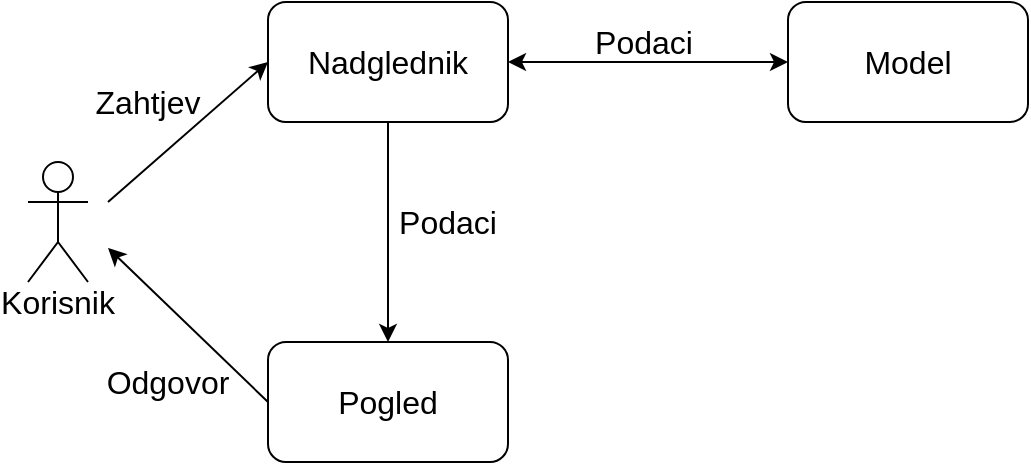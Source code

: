 <mxfile version="12.2.4" type="device" pages="1"><diagram id="3wwMyQz2KDV41PGGCFd6" name="Page-1"><mxGraphModel dx="1038" dy="575" grid="1" gridSize="10" guides="1" tooltips="1" connect="1" arrows="1" fold="1" page="1" pageScale="1" pageWidth="850" pageHeight="1100" math="0" shadow="0"><root><mxCell id="0"/><mxCell id="1" parent="0"/><mxCell id="ZO8oTOE791jbel5KBZ_g-4" style="edgeStyle=orthogonalEdgeStyle;rounded=0;orthogonalLoop=1;jettySize=auto;html=1;entryX=0;entryY=0.5;entryDx=0;entryDy=0;fontSize=16;startArrow=classic;startFill=1;" edge="1" parent="1" source="ZO8oTOE791jbel5KBZ_g-1" target="ZO8oTOE791jbel5KBZ_g-3"><mxGeometry relative="1" as="geometry"/></mxCell><mxCell id="ZO8oTOE791jbel5KBZ_g-5" style="edgeStyle=orthogonalEdgeStyle;rounded=0;orthogonalLoop=1;jettySize=auto;html=1;entryX=0.5;entryY=0;entryDx=0;entryDy=0;startArrow=none;startFill=0;fontSize=16;" edge="1" parent="1" source="ZO8oTOE791jbel5KBZ_g-1" target="ZO8oTOE791jbel5KBZ_g-2"><mxGeometry relative="1" as="geometry"/></mxCell><mxCell id="ZO8oTOE791jbel5KBZ_g-1" value="Nadglednik" style="rounded=1;whiteSpace=wrap;html=1;fontSize=16;" vertex="1" parent="1"><mxGeometry x="250" y="110" width="120" height="60" as="geometry"/></mxCell><mxCell id="ZO8oTOE791jbel5KBZ_g-2" value="Pogled" style="rounded=1;whiteSpace=wrap;html=1;fontSize=16;" vertex="1" parent="1"><mxGeometry x="250" y="280" width="120" height="60" as="geometry"/></mxCell><mxCell id="ZO8oTOE791jbel5KBZ_g-3" value="&lt;div style=&quot;font-size: 16px;&quot;&gt;Model&lt;/div&gt;" style="rounded=1;whiteSpace=wrap;html=1;fontSize=16;" vertex="1" parent="1"><mxGeometry x="510" y="110" width="120" height="60" as="geometry"/></mxCell><mxCell id="ZO8oTOE791jbel5KBZ_g-6" value="" style="shape=umlActor;verticalLabelPosition=bottom;labelBackgroundColor=#ffffff;verticalAlign=top;html=1;outlineConnect=0;fontSize=16;" vertex="1" parent="1"><mxGeometry x="130" y="190" width="30" height="60" as="geometry"/></mxCell><mxCell id="ZO8oTOE791jbel5KBZ_g-8" value="" style="endArrow=classic;html=1;fontSize=16;exitX=0;exitY=0.5;exitDx=0;exitDy=0;" edge="1" parent="1" source="ZO8oTOE791jbel5KBZ_g-2"><mxGeometry width="50" height="50" relative="1" as="geometry"><mxPoint x="160" y="170" as="sourcePoint"/><mxPoint x="170" y="233" as="targetPoint"/></mxGeometry></mxCell><mxCell id="ZO8oTOE791jbel5KBZ_g-11" value="" style="endArrow=classic;html=1;fontSize=16;entryX=0;entryY=0.5;entryDx=0;entryDy=0;" edge="1" parent="1" target="ZO8oTOE791jbel5KBZ_g-1"><mxGeometry width="50" height="50" relative="1" as="geometry"><mxPoint x="170" y="210" as="sourcePoint"/><mxPoint x="230" y="150" as="targetPoint"/></mxGeometry></mxCell><mxCell id="ZO8oTOE791jbel5KBZ_g-12" value="&lt;div&gt;Zahtjev&lt;/div&gt;" style="text;html=1;strokeColor=none;fillColor=none;align=center;verticalAlign=middle;whiteSpace=wrap;rounded=0;fontSize=16;" vertex="1" parent="1"><mxGeometry x="170" y="150" width="40" height="20" as="geometry"/></mxCell><mxCell id="ZO8oTOE791jbel5KBZ_g-14" value="Odgovor" style="text;html=1;strokeColor=none;fillColor=none;align=center;verticalAlign=middle;whiteSpace=wrap;rounded=0;fontSize=16;" vertex="1" parent="1"><mxGeometry x="180" y="290" width="40" height="20" as="geometry"/></mxCell><mxCell id="ZO8oTOE791jbel5KBZ_g-15" value="Podaci" style="text;html=1;strokeColor=none;fillColor=none;align=center;verticalAlign=middle;whiteSpace=wrap;rounded=0;fontSize=16;" vertex="1" parent="1"><mxGeometry x="320" y="210" width="40" height="20" as="geometry"/></mxCell><mxCell id="ZO8oTOE791jbel5KBZ_g-16" value="Podaci" style="text;html=1;strokeColor=none;fillColor=none;align=center;verticalAlign=middle;whiteSpace=wrap;rounded=0;fontSize=16;" vertex="1" parent="1"><mxGeometry x="418" y="120" width="40" height="20" as="geometry"/></mxCell><mxCell id="ZO8oTOE791jbel5KBZ_g-17" value="&lt;div&gt;Korisnik&lt;/div&gt;" style="text;html=1;strokeColor=none;fillColor=none;align=center;verticalAlign=middle;whiteSpace=wrap;rounded=0;fontSize=16;" vertex="1" parent="1"><mxGeometry x="125" y="250" width="40" height="20" as="geometry"/></mxCell></root></mxGraphModel></diagram></mxfile>